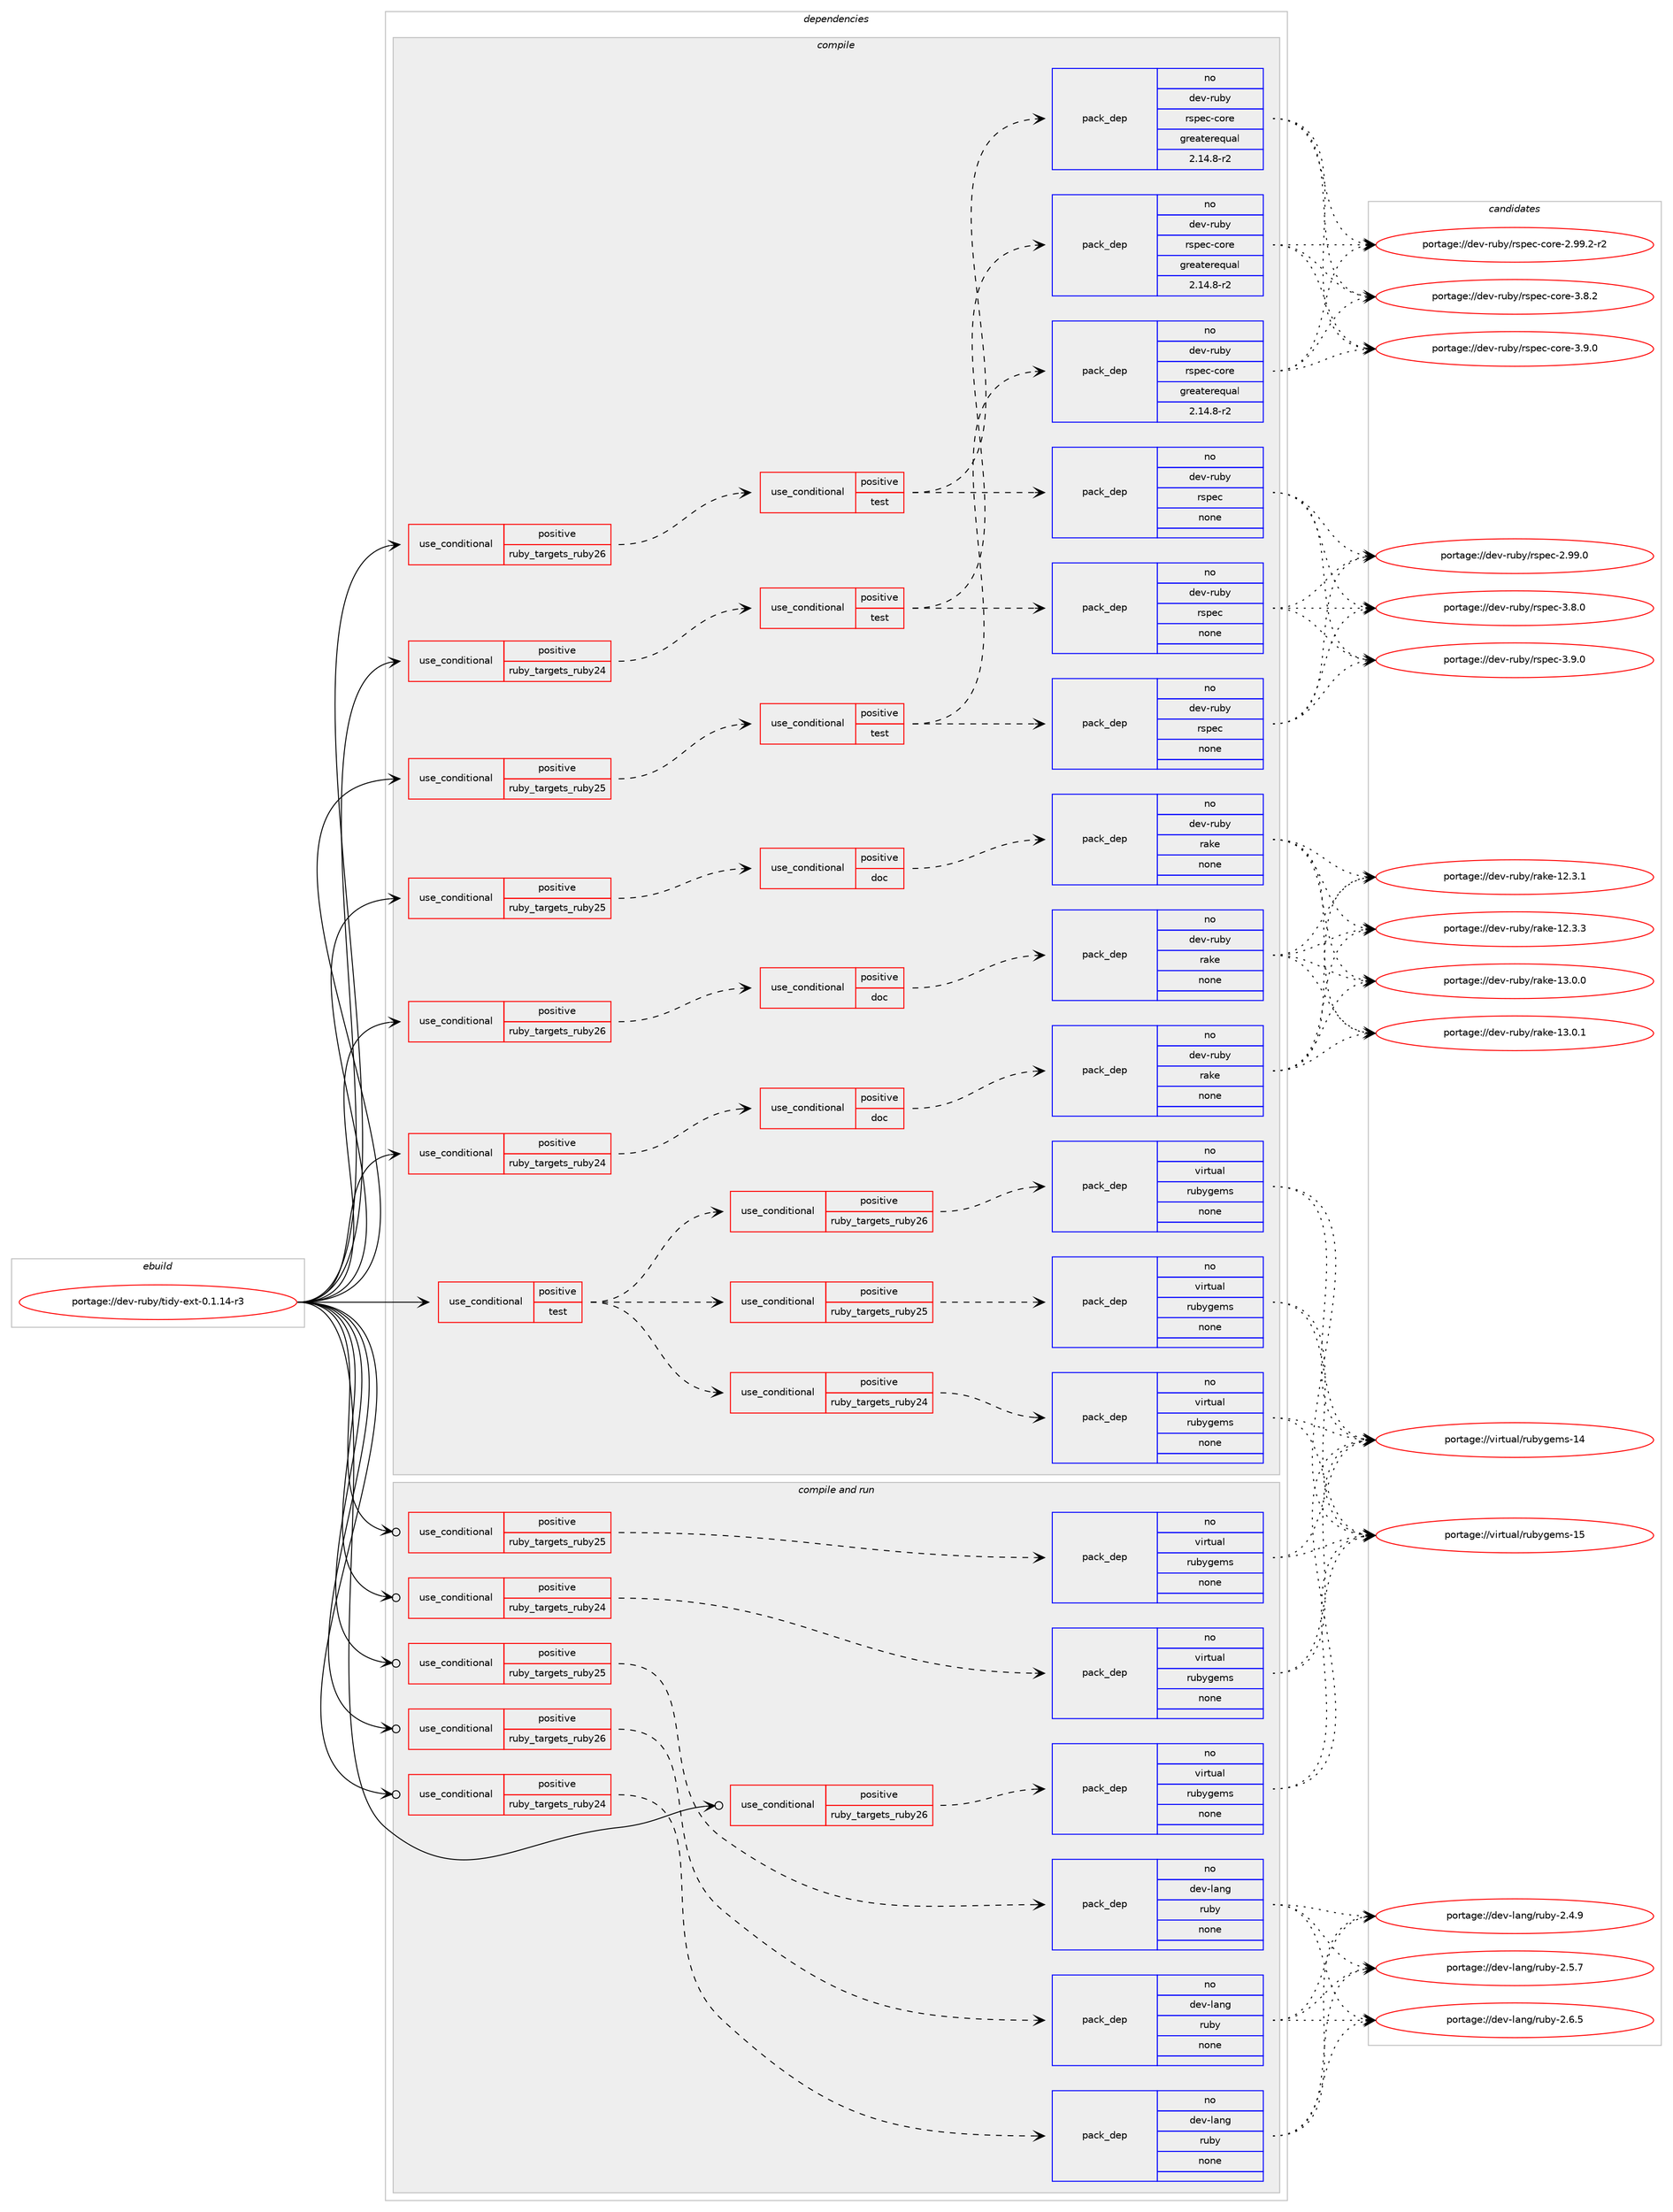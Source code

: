digraph prolog {

# *************
# Graph options
# *************

newrank=true;
concentrate=true;
compound=true;
graph [rankdir=LR,fontname=Helvetica,fontsize=10,ranksep=1.5];#, ranksep=2.5, nodesep=0.2];
edge  [arrowhead=vee];
node  [fontname=Helvetica,fontsize=10];

# **********
# The ebuild
# **********

subgraph cluster_leftcol {
color=gray;
rank=same;
label=<<i>ebuild</i>>;
id [label="portage://dev-ruby/tidy-ext-0.1.14-r3", color=red, width=4, href="../dev-ruby/tidy-ext-0.1.14-r3.svg"];
}

# ****************
# The dependencies
# ****************

subgraph cluster_midcol {
color=gray;
label=<<i>dependencies</i>>;
subgraph cluster_compile {
fillcolor="#eeeeee";
style=filled;
label=<<i>compile</i>>;
subgraph cond68009 {
dependency252867 [label=<<TABLE BORDER="0" CELLBORDER="1" CELLSPACING="0" CELLPADDING="4"><TR><TD ROWSPAN="3" CELLPADDING="10">use_conditional</TD></TR><TR><TD>positive</TD></TR><TR><TD>ruby_targets_ruby24</TD></TR></TABLE>>, shape=none, color=red];
subgraph cond68010 {
dependency252868 [label=<<TABLE BORDER="0" CELLBORDER="1" CELLSPACING="0" CELLPADDING="4"><TR><TD ROWSPAN="3" CELLPADDING="10">use_conditional</TD></TR><TR><TD>positive</TD></TR><TR><TD>doc</TD></TR></TABLE>>, shape=none, color=red];
subgraph pack181295 {
dependency252869 [label=<<TABLE BORDER="0" CELLBORDER="1" CELLSPACING="0" CELLPADDING="4" WIDTH="220"><TR><TD ROWSPAN="6" CELLPADDING="30">pack_dep</TD></TR><TR><TD WIDTH="110">no</TD></TR><TR><TD>dev-ruby</TD></TR><TR><TD>rake</TD></TR><TR><TD>none</TD></TR><TR><TD></TD></TR></TABLE>>, shape=none, color=blue];
}
dependency252868:e -> dependency252869:w [weight=20,style="dashed",arrowhead="vee"];
}
dependency252867:e -> dependency252868:w [weight=20,style="dashed",arrowhead="vee"];
}
id:e -> dependency252867:w [weight=20,style="solid",arrowhead="vee"];
subgraph cond68011 {
dependency252870 [label=<<TABLE BORDER="0" CELLBORDER="1" CELLSPACING="0" CELLPADDING="4"><TR><TD ROWSPAN="3" CELLPADDING="10">use_conditional</TD></TR><TR><TD>positive</TD></TR><TR><TD>ruby_targets_ruby24</TD></TR></TABLE>>, shape=none, color=red];
subgraph cond68012 {
dependency252871 [label=<<TABLE BORDER="0" CELLBORDER="1" CELLSPACING="0" CELLPADDING="4"><TR><TD ROWSPAN="3" CELLPADDING="10">use_conditional</TD></TR><TR><TD>positive</TD></TR><TR><TD>test</TD></TR></TABLE>>, shape=none, color=red];
subgraph pack181296 {
dependency252872 [label=<<TABLE BORDER="0" CELLBORDER="1" CELLSPACING="0" CELLPADDING="4" WIDTH="220"><TR><TD ROWSPAN="6" CELLPADDING="30">pack_dep</TD></TR><TR><TD WIDTH="110">no</TD></TR><TR><TD>dev-ruby</TD></TR><TR><TD>rspec</TD></TR><TR><TD>none</TD></TR><TR><TD></TD></TR></TABLE>>, shape=none, color=blue];
}
dependency252871:e -> dependency252872:w [weight=20,style="dashed",arrowhead="vee"];
subgraph pack181297 {
dependency252873 [label=<<TABLE BORDER="0" CELLBORDER="1" CELLSPACING="0" CELLPADDING="4" WIDTH="220"><TR><TD ROWSPAN="6" CELLPADDING="30">pack_dep</TD></TR><TR><TD WIDTH="110">no</TD></TR><TR><TD>dev-ruby</TD></TR><TR><TD>rspec-core</TD></TR><TR><TD>greaterequal</TD></TR><TR><TD>2.14.8-r2</TD></TR></TABLE>>, shape=none, color=blue];
}
dependency252871:e -> dependency252873:w [weight=20,style="dashed",arrowhead="vee"];
}
dependency252870:e -> dependency252871:w [weight=20,style="dashed",arrowhead="vee"];
}
id:e -> dependency252870:w [weight=20,style="solid",arrowhead="vee"];
subgraph cond68013 {
dependency252874 [label=<<TABLE BORDER="0" CELLBORDER="1" CELLSPACING="0" CELLPADDING="4"><TR><TD ROWSPAN="3" CELLPADDING="10">use_conditional</TD></TR><TR><TD>positive</TD></TR><TR><TD>ruby_targets_ruby25</TD></TR></TABLE>>, shape=none, color=red];
subgraph cond68014 {
dependency252875 [label=<<TABLE BORDER="0" CELLBORDER="1" CELLSPACING="0" CELLPADDING="4"><TR><TD ROWSPAN="3" CELLPADDING="10">use_conditional</TD></TR><TR><TD>positive</TD></TR><TR><TD>doc</TD></TR></TABLE>>, shape=none, color=red];
subgraph pack181298 {
dependency252876 [label=<<TABLE BORDER="0" CELLBORDER="1" CELLSPACING="0" CELLPADDING="4" WIDTH="220"><TR><TD ROWSPAN="6" CELLPADDING="30">pack_dep</TD></TR><TR><TD WIDTH="110">no</TD></TR><TR><TD>dev-ruby</TD></TR><TR><TD>rake</TD></TR><TR><TD>none</TD></TR><TR><TD></TD></TR></TABLE>>, shape=none, color=blue];
}
dependency252875:e -> dependency252876:w [weight=20,style="dashed",arrowhead="vee"];
}
dependency252874:e -> dependency252875:w [weight=20,style="dashed",arrowhead="vee"];
}
id:e -> dependency252874:w [weight=20,style="solid",arrowhead="vee"];
subgraph cond68015 {
dependency252877 [label=<<TABLE BORDER="0" CELLBORDER="1" CELLSPACING="0" CELLPADDING="4"><TR><TD ROWSPAN="3" CELLPADDING="10">use_conditional</TD></TR><TR><TD>positive</TD></TR><TR><TD>ruby_targets_ruby25</TD></TR></TABLE>>, shape=none, color=red];
subgraph cond68016 {
dependency252878 [label=<<TABLE BORDER="0" CELLBORDER="1" CELLSPACING="0" CELLPADDING="4"><TR><TD ROWSPAN="3" CELLPADDING="10">use_conditional</TD></TR><TR><TD>positive</TD></TR><TR><TD>test</TD></TR></TABLE>>, shape=none, color=red];
subgraph pack181299 {
dependency252879 [label=<<TABLE BORDER="0" CELLBORDER="1" CELLSPACING="0" CELLPADDING="4" WIDTH="220"><TR><TD ROWSPAN="6" CELLPADDING="30">pack_dep</TD></TR><TR><TD WIDTH="110">no</TD></TR><TR><TD>dev-ruby</TD></TR><TR><TD>rspec</TD></TR><TR><TD>none</TD></TR><TR><TD></TD></TR></TABLE>>, shape=none, color=blue];
}
dependency252878:e -> dependency252879:w [weight=20,style="dashed",arrowhead="vee"];
subgraph pack181300 {
dependency252880 [label=<<TABLE BORDER="0" CELLBORDER="1" CELLSPACING="0" CELLPADDING="4" WIDTH="220"><TR><TD ROWSPAN="6" CELLPADDING="30">pack_dep</TD></TR><TR><TD WIDTH="110">no</TD></TR><TR><TD>dev-ruby</TD></TR><TR><TD>rspec-core</TD></TR><TR><TD>greaterequal</TD></TR><TR><TD>2.14.8-r2</TD></TR></TABLE>>, shape=none, color=blue];
}
dependency252878:e -> dependency252880:w [weight=20,style="dashed",arrowhead="vee"];
}
dependency252877:e -> dependency252878:w [weight=20,style="dashed",arrowhead="vee"];
}
id:e -> dependency252877:w [weight=20,style="solid",arrowhead="vee"];
subgraph cond68017 {
dependency252881 [label=<<TABLE BORDER="0" CELLBORDER="1" CELLSPACING="0" CELLPADDING="4"><TR><TD ROWSPAN="3" CELLPADDING="10">use_conditional</TD></TR><TR><TD>positive</TD></TR><TR><TD>ruby_targets_ruby26</TD></TR></TABLE>>, shape=none, color=red];
subgraph cond68018 {
dependency252882 [label=<<TABLE BORDER="0" CELLBORDER="1" CELLSPACING="0" CELLPADDING="4"><TR><TD ROWSPAN="3" CELLPADDING="10">use_conditional</TD></TR><TR><TD>positive</TD></TR><TR><TD>doc</TD></TR></TABLE>>, shape=none, color=red];
subgraph pack181301 {
dependency252883 [label=<<TABLE BORDER="0" CELLBORDER="1" CELLSPACING="0" CELLPADDING="4" WIDTH="220"><TR><TD ROWSPAN="6" CELLPADDING="30">pack_dep</TD></TR><TR><TD WIDTH="110">no</TD></TR><TR><TD>dev-ruby</TD></TR><TR><TD>rake</TD></TR><TR><TD>none</TD></TR><TR><TD></TD></TR></TABLE>>, shape=none, color=blue];
}
dependency252882:e -> dependency252883:w [weight=20,style="dashed",arrowhead="vee"];
}
dependency252881:e -> dependency252882:w [weight=20,style="dashed",arrowhead="vee"];
}
id:e -> dependency252881:w [weight=20,style="solid",arrowhead="vee"];
subgraph cond68019 {
dependency252884 [label=<<TABLE BORDER="0" CELLBORDER="1" CELLSPACING="0" CELLPADDING="4"><TR><TD ROWSPAN="3" CELLPADDING="10">use_conditional</TD></TR><TR><TD>positive</TD></TR><TR><TD>ruby_targets_ruby26</TD></TR></TABLE>>, shape=none, color=red];
subgraph cond68020 {
dependency252885 [label=<<TABLE BORDER="0" CELLBORDER="1" CELLSPACING="0" CELLPADDING="4"><TR><TD ROWSPAN="3" CELLPADDING="10">use_conditional</TD></TR><TR><TD>positive</TD></TR><TR><TD>test</TD></TR></TABLE>>, shape=none, color=red];
subgraph pack181302 {
dependency252886 [label=<<TABLE BORDER="0" CELLBORDER="1" CELLSPACING="0" CELLPADDING="4" WIDTH="220"><TR><TD ROWSPAN="6" CELLPADDING="30">pack_dep</TD></TR><TR><TD WIDTH="110">no</TD></TR><TR><TD>dev-ruby</TD></TR><TR><TD>rspec</TD></TR><TR><TD>none</TD></TR><TR><TD></TD></TR></TABLE>>, shape=none, color=blue];
}
dependency252885:e -> dependency252886:w [weight=20,style="dashed",arrowhead="vee"];
subgraph pack181303 {
dependency252887 [label=<<TABLE BORDER="0" CELLBORDER="1" CELLSPACING="0" CELLPADDING="4" WIDTH="220"><TR><TD ROWSPAN="6" CELLPADDING="30">pack_dep</TD></TR><TR><TD WIDTH="110">no</TD></TR><TR><TD>dev-ruby</TD></TR><TR><TD>rspec-core</TD></TR><TR><TD>greaterequal</TD></TR><TR><TD>2.14.8-r2</TD></TR></TABLE>>, shape=none, color=blue];
}
dependency252885:e -> dependency252887:w [weight=20,style="dashed",arrowhead="vee"];
}
dependency252884:e -> dependency252885:w [weight=20,style="dashed",arrowhead="vee"];
}
id:e -> dependency252884:w [weight=20,style="solid",arrowhead="vee"];
subgraph cond68021 {
dependency252888 [label=<<TABLE BORDER="0" CELLBORDER="1" CELLSPACING="0" CELLPADDING="4"><TR><TD ROWSPAN="3" CELLPADDING="10">use_conditional</TD></TR><TR><TD>positive</TD></TR><TR><TD>test</TD></TR></TABLE>>, shape=none, color=red];
subgraph cond68022 {
dependency252889 [label=<<TABLE BORDER="0" CELLBORDER="1" CELLSPACING="0" CELLPADDING="4"><TR><TD ROWSPAN="3" CELLPADDING="10">use_conditional</TD></TR><TR><TD>positive</TD></TR><TR><TD>ruby_targets_ruby24</TD></TR></TABLE>>, shape=none, color=red];
subgraph pack181304 {
dependency252890 [label=<<TABLE BORDER="0" CELLBORDER="1" CELLSPACING="0" CELLPADDING="4" WIDTH="220"><TR><TD ROWSPAN="6" CELLPADDING="30">pack_dep</TD></TR><TR><TD WIDTH="110">no</TD></TR><TR><TD>virtual</TD></TR><TR><TD>rubygems</TD></TR><TR><TD>none</TD></TR><TR><TD></TD></TR></TABLE>>, shape=none, color=blue];
}
dependency252889:e -> dependency252890:w [weight=20,style="dashed",arrowhead="vee"];
}
dependency252888:e -> dependency252889:w [weight=20,style="dashed",arrowhead="vee"];
subgraph cond68023 {
dependency252891 [label=<<TABLE BORDER="0" CELLBORDER="1" CELLSPACING="0" CELLPADDING="4"><TR><TD ROWSPAN="3" CELLPADDING="10">use_conditional</TD></TR><TR><TD>positive</TD></TR><TR><TD>ruby_targets_ruby25</TD></TR></TABLE>>, shape=none, color=red];
subgraph pack181305 {
dependency252892 [label=<<TABLE BORDER="0" CELLBORDER="1" CELLSPACING="0" CELLPADDING="4" WIDTH="220"><TR><TD ROWSPAN="6" CELLPADDING="30">pack_dep</TD></TR><TR><TD WIDTH="110">no</TD></TR><TR><TD>virtual</TD></TR><TR><TD>rubygems</TD></TR><TR><TD>none</TD></TR><TR><TD></TD></TR></TABLE>>, shape=none, color=blue];
}
dependency252891:e -> dependency252892:w [weight=20,style="dashed",arrowhead="vee"];
}
dependency252888:e -> dependency252891:w [weight=20,style="dashed",arrowhead="vee"];
subgraph cond68024 {
dependency252893 [label=<<TABLE BORDER="0" CELLBORDER="1" CELLSPACING="0" CELLPADDING="4"><TR><TD ROWSPAN="3" CELLPADDING="10">use_conditional</TD></TR><TR><TD>positive</TD></TR><TR><TD>ruby_targets_ruby26</TD></TR></TABLE>>, shape=none, color=red];
subgraph pack181306 {
dependency252894 [label=<<TABLE BORDER="0" CELLBORDER="1" CELLSPACING="0" CELLPADDING="4" WIDTH="220"><TR><TD ROWSPAN="6" CELLPADDING="30">pack_dep</TD></TR><TR><TD WIDTH="110">no</TD></TR><TR><TD>virtual</TD></TR><TR><TD>rubygems</TD></TR><TR><TD>none</TD></TR><TR><TD></TD></TR></TABLE>>, shape=none, color=blue];
}
dependency252893:e -> dependency252894:w [weight=20,style="dashed",arrowhead="vee"];
}
dependency252888:e -> dependency252893:w [weight=20,style="dashed",arrowhead="vee"];
}
id:e -> dependency252888:w [weight=20,style="solid",arrowhead="vee"];
}
subgraph cluster_compileandrun {
fillcolor="#eeeeee";
style=filled;
label=<<i>compile and run</i>>;
subgraph cond68025 {
dependency252895 [label=<<TABLE BORDER="0" CELLBORDER="1" CELLSPACING="0" CELLPADDING="4"><TR><TD ROWSPAN="3" CELLPADDING="10">use_conditional</TD></TR><TR><TD>positive</TD></TR><TR><TD>ruby_targets_ruby24</TD></TR></TABLE>>, shape=none, color=red];
subgraph pack181307 {
dependency252896 [label=<<TABLE BORDER="0" CELLBORDER="1" CELLSPACING="0" CELLPADDING="4" WIDTH="220"><TR><TD ROWSPAN="6" CELLPADDING="30">pack_dep</TD></TR><TR><TD WIDTH="110">no</TD></TR><TR><TD>dev-lang</TD></TR><TR><TD>ruby</TD></TR><TR><TD>none</TD></TR><TR><TD></TD></TR></TABLE>>, shape=none, color=blue];
}
dependency252895:e -> dependency252896:w [weight=20,style="dashed",arrowhead="vee"];
}
id:e -> dependency252895:w [weight=20,style="solid",arrowhead="odotvee"];
subgraph cond68026 {
dependency252897 [label=<<TABLE BORDER="0" CELLBORDER="1" CELLSPACING="0" CELLPADDING="4"><TR><TD ROWSPAN="3" CELLPADDING="10">use_conditional</TD></TR><TR><TD>positive</TD></TR><TR><TD>ruby_targets_ruby24</TD></TR></TABLE>>, shape=none, color=red];
subgraph pack181308 {
dependency252898 [label=<<TABLE BORDER="0" CELLBORDER="1" CELLSPACING="0" CELLPADDING="4" WIDTH="220"><TR><TD ROWSPAN="6" CELLPADDING="30">pack_dep</TD></TR><TR><TD WIDTH="110">no</TD></TR><TR><TD>virtual</TD></TR><TR><TD>rubygems</TD></TR><TR><TD>none</TD></TR><TR><TD></TD></TR></TABLE>>, shape=none, color=blue];
}
dependency252897:e -> dependency252898:w [weight=20,style="dashed",arrowhead="vee"];
}
id:e -> dependency252897:w [weight=20,style="solid",arrowhead="odotvee"];
subgraph cond68027 {
dependency252899 [label=<<TABLE BORDER="0" CELLBORDER="1" CELLSPACING="0" CELLPADDING="4"><TR><TD ROWSPAN="3" CELLPADDING="10">use_conditional</TD></TR><TR><TD>positive</TD></TR><TR><TD>ruby_targets_ruby25</TD></TR></TABLE>>, shape=none, color=red];
subgraph pack181309 {
dependency252900 [label=<<TABLE BORDER="0" CELLBORDER="1" CELLSPACING="0" CELLPADDING="4" WIDTH="220"><TR><TD ROWSPAN="6" CELLPADDING="30">pack_dep</TD></TR><TR><TD WIDTH="110">no</TD></TR><TR><TD>dev-lang</TD></TR><TR><TD>ruby</TD></TR><TR><TD>none</TD></TR><TR><TD></TD></TR></TABLE>>, shape=none, color=blue];
}
dependency252899:e -> dependency252900:w [weight=20,style="dashed",arrowhead="vee"];
}
id:e -> dependency252899:w [weight=20,style="solid",arrowhead="odotvee"];
subgraph cond68028 {
dependency252901 [label=<<TABLE BORDER="0" CELLBORDER="1" CELLSPACING="0" CELLPADDING="4"><TR><TD ROWSPAN="3" CELLPADDING="10">use_conditional</TD></TR><TR><TD>positive</TD></TR><TR><TD>ruby_targets_ruby25</TD></TR></TABLE>>, shape=none, color=red];
subgraph pack181310 {
dependency252902 [label=<<TABLE BORDER="0" CELLBORDER="1" CELLSPACING="0" CELLPADDING="4" WIDTH="220"><TR><TD ROWSPAN="6" CELLPADDING="30">pack_dep</TD></TR><TR><TD WIDTH="110">no</TD></TR><TR><TD>virtual</TD></TR><TR><TD>rubygems</TD></TR><TR><TD>none</TD></TR><TR><TD></TD></TR></TABLE>>, shape=none, color=blue];
}
dependency252901:e -> dependency252902:w [weight=20,style="dashed",arrowhead="vee"];
}
id:e -> dependency252901:w [weight=20,style="solid",arrowhead="odotvee"];
subgraph cond68029 {
dependency252903 [label=<<TABLE BORDER="0" CELLBORDER="1" CELLSPACING="0" CELLPADDING="4"><TR><TD ROWSPAN="3" CELLPADDING="10">use_conditional</TD></TR><TR><TD>positive</TD></TR><TR><TD>ruby_targets_ruby26</TD></TR></TABLE>>, shape=none, color=red];
subgraph pack181311 {
dependency252904 [label=<<TABLE BORDER="0" CELLBORDER="1" CELLSPACING="0" CELLPADDING="4" WIDTH="220"><TR><TD ROWSPAN="6" CELLPADDING="30">pack_dep</TD></TR><TR><TD WIDTH="110">no</TD></TR><TR><TD>dev-lang</TD></TR><TR><TD>ruby</TD></TR><TR><TD>none</TD></TR><TR><TD></TD></TR></TABLE>>, shape=none, color=blue];
}
dependency252903:e -> dependency252904:w [weight=20,style="dashed",arrowhead="vee"];
}
id:e -> dependency252903:w [weight=20,style="solid",arrowhead="odotvee"];
subgraph cond68030 {
dependency252905 [label=<<TABLE BORDER="0" CELLBORDER="1" CELLSPACING="0" CELLPADDING="4"><TR><TD ROWSPAN="3" CELLPADDING="10">use_conditional</TD></TR><TR><TD>positive</TD></TR><TR><TD>ruby_targets_ruby26</TD></TR></TABLE>>, shape=none, color=red];
subgraph pack181312 {
dependency252906 [label=<<TABLE BORDER="0" CELLBORDER="1" CELLSPACING="0" CELLPADDING="4" WIDTH="220"><TR><TD ROWSPAN="6" CELLPADDING="30">pack_dep</TD></TR><TR><TD WIDTH="110">no</TD></TR><TR><TD>virtual</TD></TR><TR><TD>rubygems</TD></TR><TR><TD>none</TD></TR><TR><TD></TD></TR></TABLE>>, shape=none, color=blue];
}
dependency252905:e -> dependency252906:w [weight=20,style="dashed",arrowhead="vee"];
}
id:e -> dependency252905:w [weight=20,style="solid",arrowhead="odotvee"];
}
subgraph cluster_run {
fillcolor="#eeeeee";
style=filled;
label=<<i>run</i>>;
}
}

# **************
# The candidates
# **************

subgraph cluster_choices {
rank=same;
color=gray;
label=<<i>candidates</i>>;

subgraph choice181295 {
color=black;
nodesep=1;
choiceportage1001011184511411798121471149710710145495046514649 [label="portage://dev-ruby/rake-12.3.1", color=red, width=4,href="../dev-ruby/rake-12.3.1.svg"];
choiceportage1001011184511411798121471149710710145495046514651 [label="portage://dev-ruby/rake-12.3.3", color=red, width=4,href="../dev-ruby/rake-12.3.3.svg"];
choiceportage1001011184511411798121471149710710145495146484648 [label="portage://dev-ruby/rake-13.0.0", color=red, width=4,href="../dev-ruby/rake-13.0.0.svg"];
choiceportage1001011184511411798121471149710710145495146484649 [label="portage://dev-ruby/rake-13.0.1", color=red, width=4,href="../dev-ruby/rake-13.0.1.svg"];
dependency252869:e -> choiceportage1001011184511411798121471149710710145495046514649:w [style=dotted,weight="100"];
dependency252869:e -> choiceportage1001011184511411798121471149710710145495046514651:w [style=dotted,weight="100"];
dependency252869:e -> choiceportage1001011184511411798121471149710710145495146484648:w [style=dotted,weight="100"];
dependency252869:e -> choiceportage1001011184511411798121471149710710145495146484649:w [style=dotted,weight="100"];
}
subgraph choice181296 {
color=black;
nodesep=1;
choiceportage1001011184511411798121471141151121019945504657574648 [label="portage://dev-ruby/rspec-2.99.0", color=red, width=4,href="../dev-ruby/rspec-2.99.0.svg"];
choiceportage10010111845114117981214711411511210199455146564648 [label="portage://dev-ruby/rspec-3.8.0", color=red, width=4,href="../dev-ruby/rspec-3.8.0.svg"];
choiceportage10010111845114117981214711411511210199455146574648 [label="portage://dev-ruby/rspec-3.9.0", color=red, width=4,href="../dev-ruby/rspec-3.9.0.svg"];
dependency252872:e -> choiceportage1001011184511411798121471141151121019945504657574648:w [style=dotted,weight="100"];
dependency252872:e -> choiceportage10010111845114117981214711411511210199455146564648:w [style=dotted,weight="100"];
dependency252872:e -> choiceportage10010111845114117981214711411511210199455146574648:w [style=dotted,weight="100"];
}
subgraph choice181297 {
color=black;
nodesep=1;
choiceportage100101118451141179812147114115112101994599111114101455046575746504511450 [label="portage://dev-ruby/rspec-core-2.99.2-r2", color=red, width=4,href="../dev-ruby/rspec-core-2.99.2-r2.svg"];
choiceportage100101118451141179812147114115112101994599111114101455146564650 [label="portage://dev-ruby/rspec-core-3.8.2", color=red, width=4,href="../dev-ruby/rspec-core-3.8.2.svg"];
choiceportage100101118451141179812147114115112101994599111114101455146574648 [label="portage://dev-ruby/rspec-core-3.9.0", color=red, width=4,href="../dev-ruby/rspec-core-3.9.0.svg"];
dependency252873:e -> choiceportage100101118451141179812147114115112101994599111114101455046575746504511450:w [style=dotted,weight="100"];
dependency252873:e -> choiceportage100101118451141179812147114115112101994599111114101455146564650:w [style=dotted,weight="100"];
dependency252873:e -> choiceportage100101118451141179812147114115112101994599111114101455146574648:w [style=dotted,weight="100"];
}
subgraph choice181298 {
color=black;
nodesep=1;
choiceportage1001011184511411798121471149710710145495046514649 [label="portage://dev-ruby/rake-12.3.1", color=red, width=4,href="../dev-ruby/rake-12.3.1.svg"];
choiceportage1001011184511411798121471149710710145495046514651 [label="portage://dev-ruby/rake-12.3.3", color=red, width=4,href="../dev-ruby/rake-12.3.3.svg"];
choiceportage1001011184511411798121471149710710145495146484648 [label="portage://dev-ruby/rake-13.0.0", color=red, width=4,href="../dev-ruby/rake-13.0.0.svg"];
choiceportage1001011184511411798121471149710710145495146484649 [label="portage://dev-ruby/rake-13.0.1", color=red, width=4,href="../dev-ruby/rake-13.0.1.svg"];
dependency252876:e -> choiceportage1001011184511411798121471149710710145495046514649:w [style=dotted,weight="100"];
dependency252876:e -> choiceportage1001011184511411798121471149710710145495046514651:w [style=dotted,weight="100"];
dependency252876:e -> choiceportage1001011184511411798121471149710710145495146484648:w [style=dotted,weight="100"];
dependency252876:e -> choiceportage1001011184511411798121471149710710145495146484649:w [style=dotted,weight="100"];
}
subgraph choice181299 {
color=black;
nodesep=1;
choiceportage1001011184511411798121471141151121019945504657574648 [label="portage://dev-ruby/rspec-2.99.0", color=red, width=4,href="../dev-ruby/rspec-2.99.0.svg"];
choiceportage10010111845114117981214711411511210199455146564648 [label="portage://dev-ruby/rspec-3.8.0", color=red, width=4,href="../dev-ruby/rspec-3.8.0.svg"];
choiceportage10010111845114117981214711411511210199455146574648 [label="portage://dev-ruby/rspec-3.9.0", color=red, width=4,href="../dev-ruby/rspec-3.9.0.svg"];
dependency252879:e -> choiceportage1001011184511411798121471141151121019945504657574648:w [style=dotted,weight="100"];
dependency252879:e -> choiceportage10010111845114117981214711411511210199455146564648:w [style=dotted,weight="100"];
dependency252879:e -> choiceportage10010111845114117981214711411511210199455146574648:w [style=dotted,weight="100"];
}
subgraph choice181300 {
color=black;
nodesep=1;
choiceportage100101118451141179812147114115112101994599111114101455046575746504511450 [label="portage://dev-ruby/rspec-core-2.99.2-r2", color=red, width=4,href="../dev-ruby/rspec-core-2.99.2-r2.svg"];
choiceportage100101118451141179812147114115112101994599111114101455146564650 [label="portage://dev-ruby/rspec-core-3.8.2", color=red, width=4,href="../dev-ruby/rspec-core-3.8.2.svg"];
choiceportage100101118451141179812147114115112101994599111114101455146574648 [label="portage://dev-ruby/rspec-core-3.9.0", color=red, width=4,href="../dev-ruby/rspec-core-3.9.0.svg"];
dependency252880:e -> choiceportage100101118451141179812147114115112101994599111114101455046575746504511450:w [style=dotted,weight="100"];
dependency252880:e -> choiceportage100101118451141179812147114115112101994599111114101455146564650:w [style=dotted,weight="100"];
dependency252880:e -> choiceportage100101118451141179812147114115112101994599111114101455146574648:w [style=dotted,weight="100"];
}
subgraph choice181301 {
color=black;
nodesep=1;
choiceportage1001011184511411798121471149710710145495046514649 [label="portage://dev-ruby/rake-12.3.1", color=red, width=4,href="../dev-ruby/rake-12.3.1.svg"];
choiceportage1001011184511411798121471149710710145495046514651 [label="portage://dev-ruby/rake-12.3.3", color=red, width=4,href="../dev-ruby/rake-12.3.3.svg"];
choiceportage1001011184511411798121471149710710145495146484648 [label="portage://dev-ruby/rake-13.0.0", color=red, width=4,href="../dev-ruby/rake-13.0.0.svg"];
choiceportage1001011184511411798121471149710710145495146484649 [label="portage://dev-ruby/rake-13.0.1", color=red, width=4,href="../dev-ruby/rake-13.0.1.svg"];
dependency252883:e -> choiceportage1001011184511411798121471149710710145495046514649:w [style=dotted,weight="100"];
dependency252883:e -> choiceportage1001011184511411798121471149710710145495046514651:w [style=dotted,weight="100"];
dependency252883:e -> choiceportage1001011184511411798121471149710710145495146484648:w [style=dotted,weight="100"];
dependency252883:e -> choiceportage1001011184511411798121471149710710145495146484649:w [style=dotted,weight="100"];
}
subgraph choice181302 {
color=black;
nodesep=1;
choiceportage1001011184511411798121471141151121019945504657574648 [label="portage://dev-ruby/rspec-2.99.0", color=red, width=4,href="../dev-ruby/rspec-2.99.0.svg"];
choiceportage10010111845114117981214711411511210199455146564648 [label="portage://dev-ruby/rspec-3.8.0", color=red, width=4,href="../dev-ruby/rspec-3.8.0.svg"];
choiceportage10010111845114117981214711411511210199455146574648 [label="portage://dev-ruby/rspec-3.9.0", color=red, width=4,href="../dev-ruby/rspec-3.9.0.svg"];
dependency252886:e -> choiceportage1001011184511411798121471141151121019945504657574648:w [style=dotted,weight="100"];
dependency252886:e -> choiceportage10010111845114117981214711411511210199455146564648:w [style=dotted,weight="100"];
dependency252886:e -> choiceportage10010111845114117981214711411511210199455146574648:w [style=dotted,weight="100"];
}
subgraph choice181303 {
color=black;
nodesep=1;
choiceportage100101118451141179812147114115112101994599111114101455046575746504511450 [label="portage://dev-ruby/rspec-core-2.99.2-r2", color=red, width=4,href="../dev-ruby/rspec-core-2.99.2-r2.svg"];
choiceportage100101118451141179812147114115112101994599111114101455146564650 [label="portage://dev-ruby/rspec-core-3.8.2", color=red, width=4,href="../dev-ruby/rspec-core-3.8.2.svg"];
choiceportage100101118451141179812147114115112101994599111114101455146574648 [label="portage://dev-ruby/rspec-core-3.9.0", color=red, width=4,href="../dev-ruby/rspec-core-3.9.0.svg"];
dependency252887:e -> choiceportage100101118451141179812147114115112101994599111114101455046575746504511450:w [style=dotted,weight="100"];
dependency252887:e -> choiceportage100101118451141179812147114115112101994599111114101455146564650:w [style=dotted,weight="100"];
dependency252887:e -> choiceportage100101118451141179812147114115112101994599111114101455146574648:w [style=dotted,weight="100"];
}
subgraph choice181304 {
color=black;
nodesep=1;
choiceportage118105114116117971084711411798121103101109115454952 [label="portage://virtual/rubygems-14", color=red, width=4,href="../virtual/rubygems-14.svg"];
choiceportage118105114116117971084711411798121103101109115454953 [label="portage://virtual/rubygems-15", color=red, width=4,href="../virtual/rubygems-15.svg"];
dependency252890:e -> choiceportage118105114116117971084711411798121103101109115454952:w [style=dotted,weight="100"];
dependency252890:e -> choiceportage118105114116117971084711411798121103101109115454953:w [style=dotted,weight="100"];
}
subgraph choice181305 {
color=black;
nodesep=1;
choiceportage118105114116117971084711411798121103101109115454952 [label="portage://virtual/rubygems-14", color=red, width=4,href="../virtual/rubygems-14.svg"];
choiceportage118105114116117971084711411798121103101109115454953 [label="portage://virtual/rubygems-15", color=red, width=4,href="../virtual/rubygems-15.svg"];
dependency252892:e -> choiceportage118105114116117971084711411798121103101109115454952:w [style=dotted,weight="100"];
dependency252892:e -> choiceportage118105114116117971084711411798121103101109115454953:w [style=dotted,weight="100"];
}
subgraph choice181306 {
color=black;
nodesep=1;
choiceportage118105114116117971084711411798121103101109115454952 [label="portage://virtual/rubygems-14", color=red, width=4,href="../virtual/rubygems-14.svg"];
choiceportage118105114116117971084711411798121103101109115454953 [label="portage://virtual/rubygems-15", color=red, width=4,href="../virtual/rubygems-15.svg"];
dependency252894:e -> choiceportage118105114116117971084711411798121103101109115454952:w [style=dotted,weight="100"];
dependency252894:e -> choiceportage118105114116117971084711411798121103101109115454953:w [style=dotted,weight="100"];
}
subgraph choice181307 {
color=black;
nodesep=1;
choiceportage10010111845108971101034711411798121455046524657 [label="portage://dev-lang/ruby-2.4.9", color=red, width=4,href="../dev-lang/ruby-2.4.9.svg"];
choiceportage10010111845108971101034711411798121455046534655 [label="portage://dev-lang/ruby-2.5.7", color=red, width=4,href="../dev-lang/ruby-2.5.7.svg"];
choiceportage10010111845108971101034711411798121455046544653 [label="portage://dev-lang/ruby-2.6.5", color=red, width=4,href="../dev-lang/ruby-2.6.5.svg"];
dependency252896:e -> choiceportage10010111845108971101034711411798121455046524657:w [style=dotted,weight="100"];
dependency252896:e -> choiceportage10010111845108971101034711411798121455046534655:w [style=dotted,weight="100"];
dependency252896:e -> choiceportage10010111845108971101034711411798121455046544653:w [style=dotted,weight="100"];
}
subgraph choice181308 {
color=black;
nodesep=1;
choiceportage118105114116117971084711411798121103101109115454952 [label="portage://virtual/rubygems-14", color=red, width=4,href="../virtual/rubygems-14.svg"];
choiceportage118105114116117971084711411798121103101109115454953 [label="portage://virtual/rubygems-15", color=red, width=4,href="../virtual/rubygems-15.svg"];
dependency252898:e -> choiceportage118105114116117971084711411798121103101109115454952:w [style=dotted,weight="100"];
dependency252898:e -> choiceportage118105114116117971084711411798121103101109115454953:w [style=dotted,weight="100"];
}
subgraph choice181309 {
color=black;
nodesep=1;
choiceportage10010111845108971101034711411798121455046524657 [label="portage://dev-lang/ruby-2.4.9", color=red, width=4,href="../dev-lang/ruby-2.4.9.svg"];
choiceportage10010111845108971101034711411798121455046534655 [label="portage://dev-lang/ruby-2.5.7", color=red, width=4,href="../dev-lang/ruby-2.5.7.svg"];
choiceportage10010111845108971101034711411798121455046544653 [label="portage://dev-lang/ruby-2.6.5", color=red, width=4,href="../dev-lang/ruby-2.6.5.svg"];
dependency252900:e -> choiceportage10010111845108971101034711411798121455046524657:w [style=dotted,weight="100"];
dependency252900:e -> choiceportage10010111845108971101034711411798121455046534655:w [style=dotted,weight="100"];
dependency252900:e -> choiceportage10010111845108971101034711411798121455046544653:w [style=dotted,weight="100"];
}
subgraph choice181310 {
color=black;
nodesep=1;
choiceportage118105114116117971084711411798121103101109115454952 [label="portage://virtual/rubygems-14", color=red, width=4,href="../virtual/rubygems-14.svg"];
choiceportage118105114116117971084711411798121103101109115454953 [label="portage://virtual/rubygems-15", color=red, width=4,href="../virtual/rubygems-15.svg"];
dependency252902:e -> choiceportage118105114116117971084711411798121103101109115454952:w [style=dotted,weight="100"];
dependency252902:e -> choiceportage118105114116117971084711411798121103101109115454953:w [style=dotted,weight="100"];
}
subgraph choice181311 {
color=black;
nodesep=1;
choiceportage10010111845108971101034711411798121455046524657 [label="portage://dev-lang/ruby-2.4.9", color=red, width=4,href="../dev-lang/ruby-2.4.9.svg"];
choiceportage10010111845108971101034711411798121455046534655 [label="portage://dev-lang/ruby-2.5.7", color=red, width=4,href="../dev-lang/ruby-2.5.7.svg"];
choiceportage10010111845108971101034711411798121455046544653 [label="portage://dev-lang/ruby-2.6.5", color=red, width=4,href="../dev-lang/ruby-2.6.5.svg"];
dependency252904:e -> choiceportage10010111845108971101034711411798121455046524657:w [style=dotted,weight="100"];
dependency252904:e -> choiceportage10010111845108971101034711411798121455046534655:w [style=dotted,weight="100"];
dependency252904:e -> choiceportage10010111845108971101034711411798121455046544653:w [style=dotted,weight="100"];
}
subgraph choice181312 {
color=black;
nodesep=1;
choiceportage118105114116117971084711411798121103101109115454952 [label="portage://virtual/rubygems-14", color=red, width=4,href="../virtual/rubygems-14.svg"];
choiceportage118105114116117971084711411798121103101109115454953 [label="portage://virtual/rubygems-15", color=red, width=4,href="../virtual/rubygems-15.svg"];
dependency252906:e -> choiceportage118105114116117971084711411798121103101109115454952:w [style=dotted,weight="100"];
dependency252906:e -> choiceportage118105114116117971084711411798121103101109115454953:w [style=dotted,weight="100"];
}
}

}
